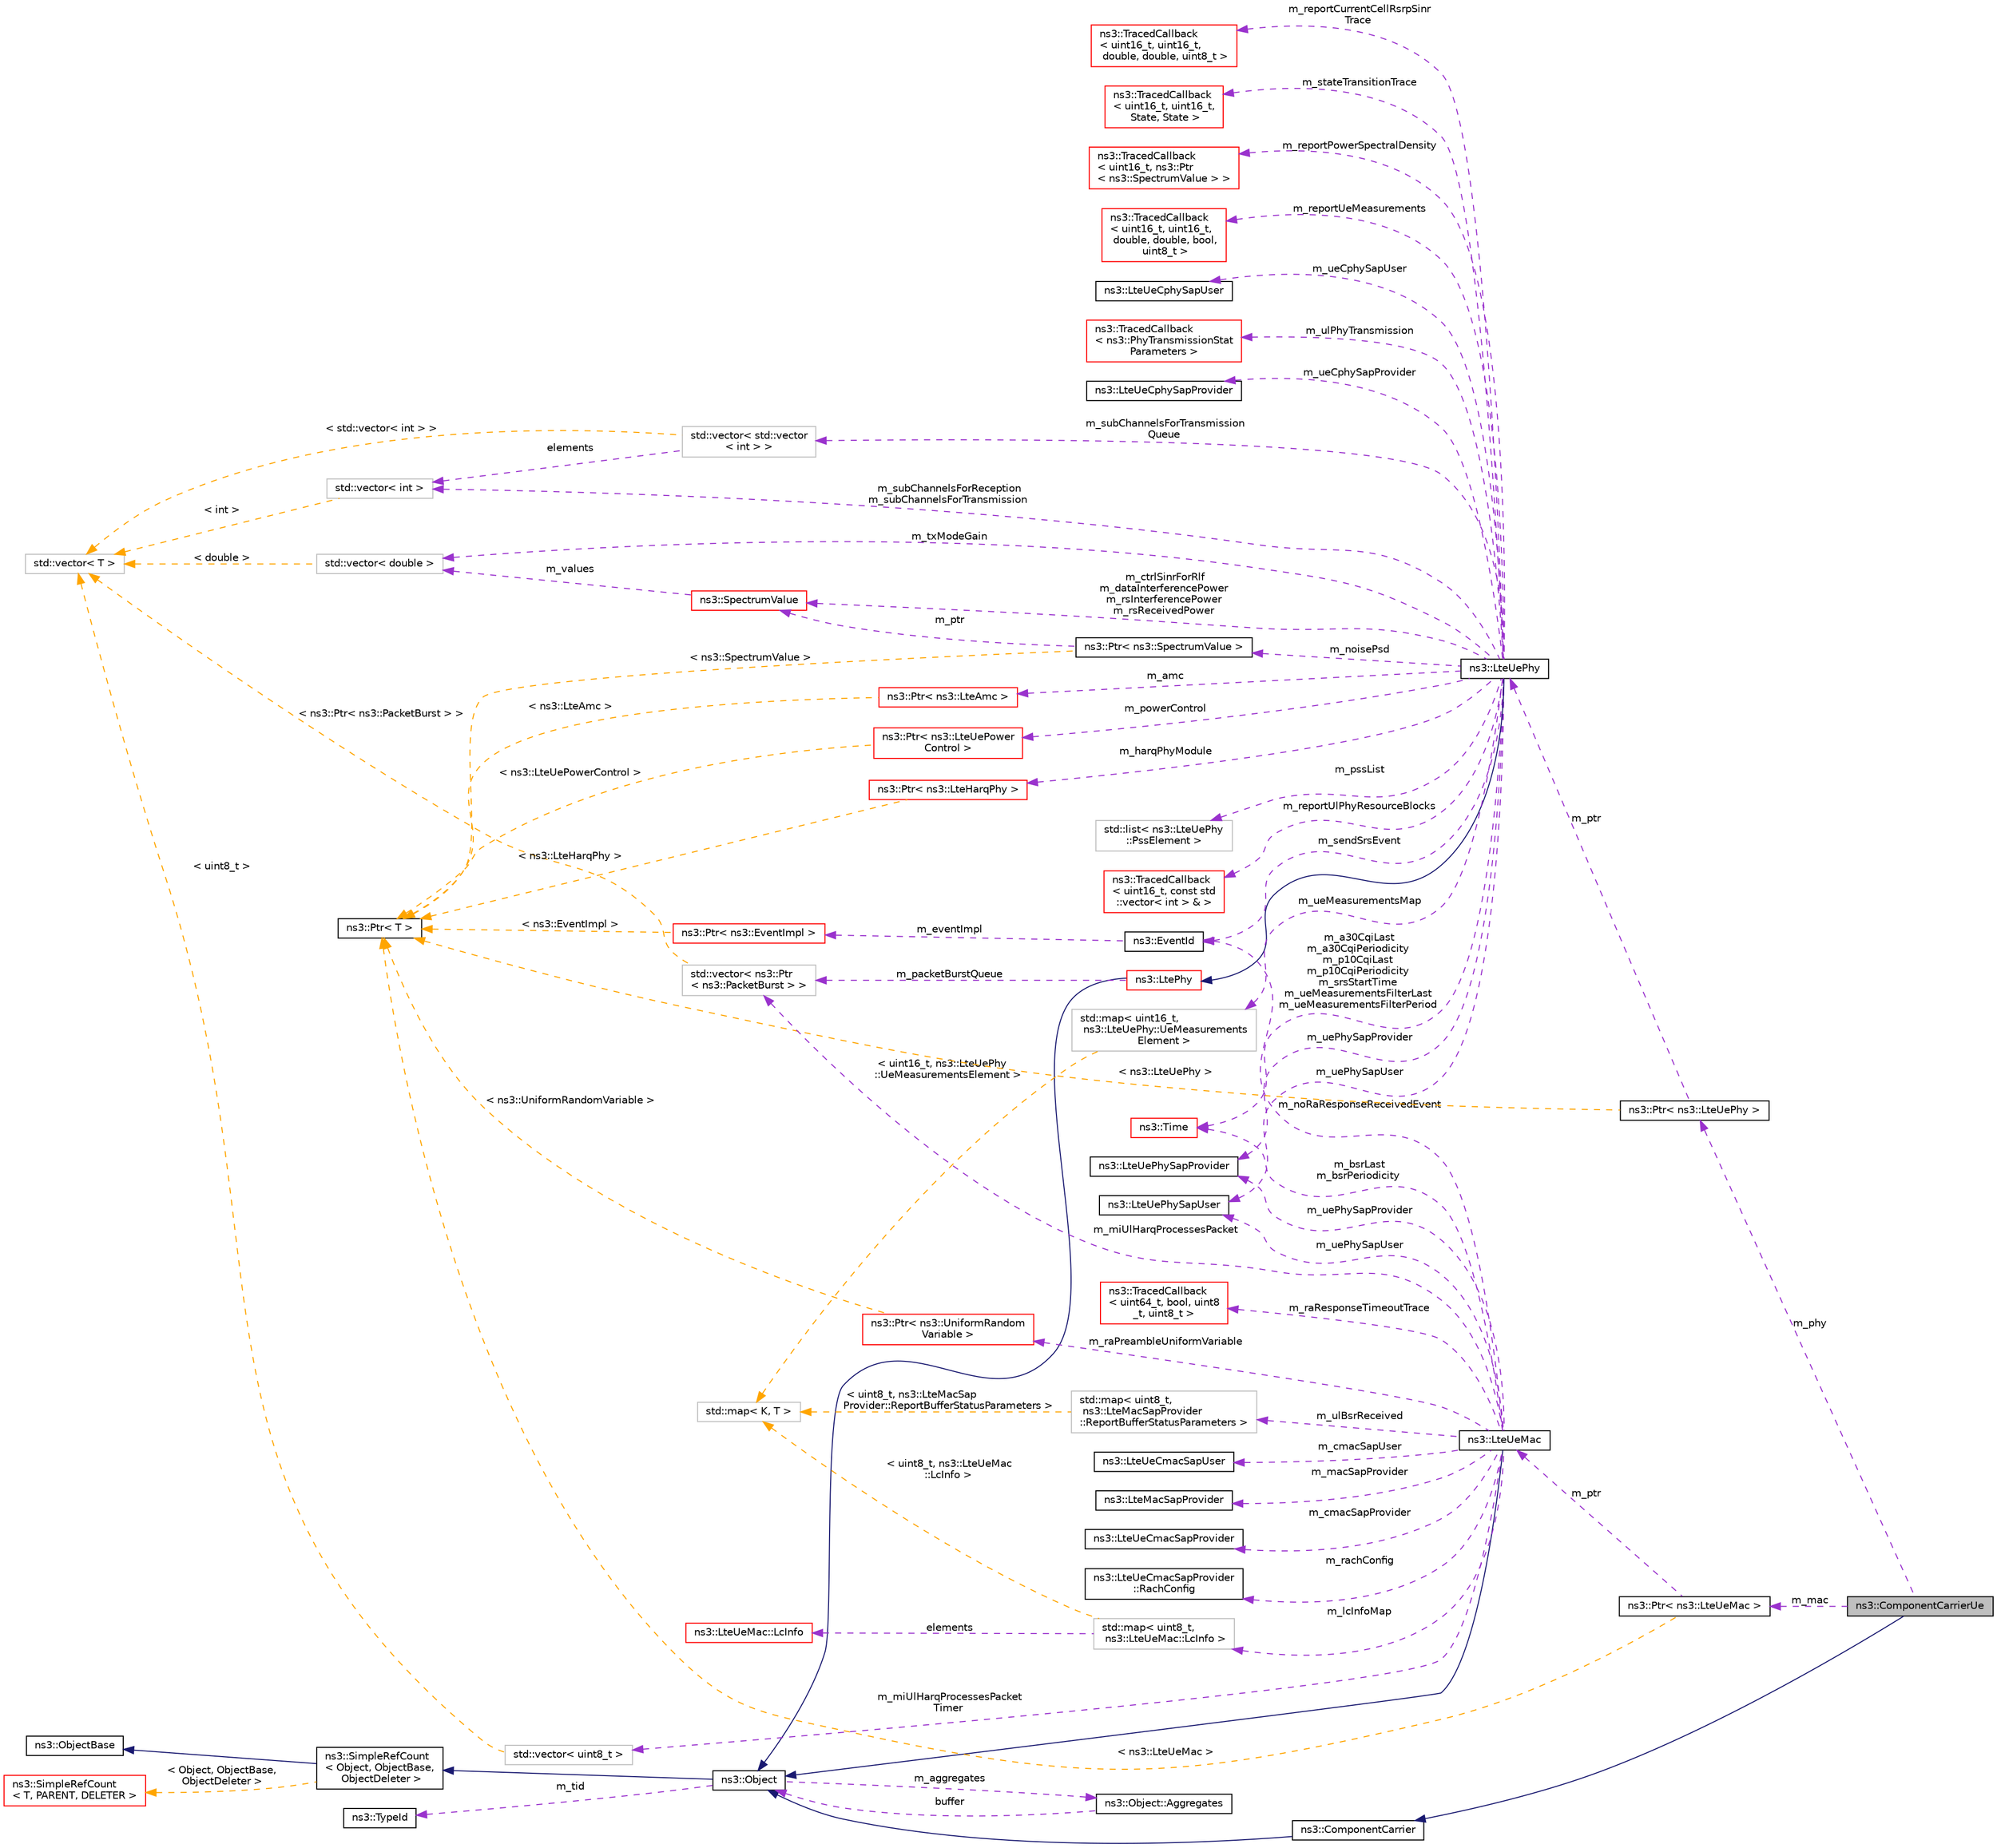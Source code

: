 digraph "ns3::ComponentCarrierUe"
{
 // LATEX_PDF_SIZE
  edge [fontname="Helvetica",fontsize="10",labelfontname="Helvetica",labelfontsize="10"];
  node [fontname="Helvetica",fontsize="10",shape=record];
  rankdir="LR";
  Node1 [label="ns3::ComponentCarrierUe",height=0.2,width=0.4,color="black", fillcolor="grey75", style="filled", fontcolor="black",tooltip="ComponentCarrierUe Object, it defines a single Carrier for the Ue."];
  Node2 -> Node1 [dir="back",color="midnightblue",fontsize="10",style="solid",fontname="Helvetica"];
  Node2 [label="ns3::ComponentCarrier",height=0.2,width=0.4,color="black", fillcolor="white", style="filled",URL="$classns3_1_1_component_carrier.html",tooltip="ComponentCarrier Object, it defines a single Carrier This is the parent class for both ComponentCarri..."];
  Node3 -> Node2 [dir="back",color="midnightblue",fontsize="10",style="solid",fontname="Helvetica"];
  Node3 [label="ns3::Object",height=0.2,width=0.4,color="black", fillcolor="white", style="filled",URL="$classns3_1_1_object.html",tooltip="A base class which provides memory management and object aggregation."];
  Node4 -> Node3 [dir="back",color="midnightblue",fontsize="10",style="solid",fontname="Helvetica"];
  Node4 [label="ns3::SimpleRefCount\l\< Object, ObjectBase,\l ObjectDeleter \>",height=0.2,width=0.4,color="black", fillcolor="white", style="filled",URL="$classns3_1_1_simple_ref_count.html",tooltip=" "];
  Node5 -> Node4 [dir="back",color="midnightblue",fontsize="10",style="solid",fontname="Helvetica"];
  Node5 [label="ns3::ObjectBase",height=0.2,width=0.4,color="black", fillcolor="white", style="filled",URL="$classns3_1_1_object_base.html",tooltip="Anchor the ns-3 type and attribute system."];
  Node6 -> Node4 [dir="back",color="orange",fontsize="10",style="dashed",label=" \< Object, ObjectBase,\l ObjectDeleter \>" ,fontname="Helvetica"];
  Node6 [label="ns3::SimpleRefCount\l\< T, PARENT, DELETER \>",height=0.2,width=0.4,color="red", fillcolor="white", style="filled",URL="$classns3_1_1_simple_ref_count.html",tooltip="A template-based reference counting class."];
  Node8 -> Node3 [dir="back",color="darkorchid3",fontsize="10",style="dashed",label=" m_tid" ,fontname="Helvetica"];
  Node8 [label="ns3::TypeId",height=0.2,width=0.4,color="black", fillcolor="white", style="filled",URL="$classns3_1_1_type_id.html",tooltip="a unique identifier for an interface."];
  Node9 -> Node3 [dir="back",color="darkorchid3",fontsize="10",style="dashed",label=" m_aggregates" ,fontname="Helvetica"];
  Node9 [label="ns3::Object::Aggregates",height=0.2,width=0.4,color="black", fillcolor="white", style="filled",URL="$structns3_1_1_object_1_1_aggregates.html",tooltip="The list of Objects aggregated to this one."];
  Node3 -> Node9 [dir="back",color="darkorchid3",fontsize="10",style="dashed",label=" buffer" ,fontname="Helvetica"];
  Node10 -> Node1 [dir="back",color="darkorchid3",fontsize="10",style="dashed",label=" m_mac" ,fontname="Helvetica"];
  Node10 [label="ns3::Ptr\< ns3::LteUeMac \>",height=0.2,width=0.4,color="black", fillcolor="white", style="filled",URL="$classns3_1_1_ptr.html",tooltip=" "];
  Node11 -> Node10 [dir="back",color="darkorchid3",fontsize="10",style="dashed",label=" m_ptr" ,fontname="Helvetica"];
  Node11 [label="ns3::LteUeMac",height=0.2,width=0.4,color="black", fillcolor="white", style="filled",URL="$classns3_1_1_lte_ue_mac.html",tooltip=" "];
  Node3 -> Node11 [dir="back",color="midnightblue",fontsize="10",style="solid",fontname="Helvetica"];
  Node12 -> Node11 [dir="back",color="darkorchid3",fontsize="10",style="dashed",label=" m_miUlHarqProcessesPacket\lTimer" ,fontname="Helvetica"];
  Node12 [label="std::vector\< uint8_t \>",height=0.2,width=0.4,color="grey75", fillcolor="white", style="filled",tooltip=" "];
  Node13 -> Node12 [dir="back",color="orange",fontsize="10",style="dashed",label=" \< uint8_t \>" ,fontname="Helvetica"];
  Node13 [label="std::vector\< T \>",height=0.2,width=0.4,color="grey75", fillcolor="white", style="filled",tooltip=" "];
  Node15 -> Node11 [dir="back",color="darkorchid3",fontsize="10",style="dashed",label=" m_cmacSapProvider" ,fontname="Helvetica"];
  Node15 [label="ns3::LteUeCmacSapProvider",height=0.2,width=0.4,color="black", fillcolor="white", style="filled",URL="$classns3_1_1_lte_ue_cmac_sap_provider.html",tooltip="Service Access Point (SAP) offered by the UE MAC to the UE RRC."];
  Node16 -> Node11 [dir="back",color="darkorchid3",fontsize="10",style="dashed",label=" m_lcInfoMap" ,fontname="Helvetica"];
  Node16 [label="std::map\< uint8_t,\l ns3::LteUeMac::LcInfo \>",height=0.2,width=0.4,color="grey75", fillcolor="white", style="filled",tooltip=" "];
  Node17 -> Node16 [dir="back",color="darkorchid3",fontsize="10",style="dashed",label=" elements" ,fontname="Helvetica"];
  Node17 [label="ns3::LteUeMac::LcInfo",height=0.2,width=0.4,color="red", fillcolor="white", style="filled",URL="$structns3_1_1_lte_ue_mac_1_1_lc_info.html",tooltip="LcInfo structure."];
  Node20 -> Node16 [dir="back",color="orange",fontsize="10",style="dashed",label=" \< uint8_t, ns3::LteUeMac\l::LcInfo \>" ,fontname="Helvetica"];
  Node20 [label="std::map\< K, T \>",height=0.2,width=0.4,color="grey75", fillcolor="white", style="filled",tooltip=" "];
  Node22 -> Node11 [dir="back",color="darkorchid3",fontsize="10",style="dashed",label=" m_noRaResponseReceivedEvent" ,fontname="Helvetica"];
  Node22 [label="ns3::EventId",height=0.2,width=0.4,color="black", fillcolor="white", style="filled",URL="$classns3_1_1_event_id.html",tooltip="An identifier for simulation events."];
  Node23 -> Node22 [dir="back",color="darkorchid3",fontsize="10",style="dashed",label=" m_eventImpl" ,fontname="Helvetica"];
  Node23 [label="ns3::Ptr\< ns3::EventImpl \>",height=0.2,width=0.4,color="red", fillcolor="white", style="filled",URL="$classns3_1_1_ptr.html",tooltip=" "];
  Node26 -> Node23 [dir="back",color="orange",fontsize="10",style="dashed",label=" \< ns3::EventImpl \>" ,fontname="Helvetica"];
  Node26 [label="ns3::Ptr\< T \>",height=0.2,width=0.4,color="black", fillcolor="white", style="filled",URL="$classns3_1_1_ptr.html",tooltip="Smart pointer class similar to boost::intrusive_ptr."];
  Node27 -> Node11 [dir="back",color="darkorchid3",fontsize="10",style="dashed",label=" m_uePhySapProvider" ,fontname="Helvetica"];
  Node27 [label="ns3::LteUePhySapProvider",height=0.2,width=0.4,color="black", fillcolor="white", style="filled",URL="$classns3_1_1_lte_ue_phy_sap_provider.html",tooltip="Service Access Point (SAP) offered by the UE-PHY to the UE-MAC."];
  Node28 -> Node11 [dir="back",color="darkorchid3",fontsize="10",style="dashed",label=" m_ulBsrReceived" ,fontname="Helvetica"];
  Node28 [label="std::map\< uint8_t,\l ns3::LteMacSapProvider\l::ReportBufferStatusParameters \>",height=0.2,width=0.4,color="grey75", fillcolor="white", style="filled",tooltip=" "];
  Node20 -> Node28 [dir="back",color="orange",fontsize="10",style="dashed",label=" \< uint8_t, ns3::LteMacSap\lProvider::ReportBufferStatusParameters \>" ,fontname="Helvetica"];
  Node30 -> Node11 [dir="back",color="darkorchid3",fontsize="10",style="dashed",label=" m_uePhySapUser" ,fontname="Helvetica"];
  Node30 [label="ns3::LteUePhySapUser",height=0.2,width=0.4,color="black", fillcolor="white", style="filled",URL="$classns3_1_1_lte_ue_phy_sap_user.html",tooltip="Service Access Point (SAP) offered by the PHY to the MAC."];
  Node31 -> Node11 [dir="back",color="darkorchid3",fontsize="10",style="dashed",label=" m_rachConfig" ,fontname="Helvetica"];
  Node31 [label="ns3::LteUeCmacSapProvider\l::RachConfig",height=0.2,width=0.4,color="black", fillcolor="white", style="filled",URL="$structns3_1_1_lte_ue_cmac_sap_provider_1_1_rach_config.html",tooltip="RachConfig structure."];
  Node32 -> Node11 [dir="back",color="darkorchid3",fontsize="10",style="dashed",label=" m_bsrLast\nm_bsrPeriodicity" ,fontname="Helvetica"];
  Node32 [label="ns3::Time",height=0.2,width=0.4,color="red", fillcolor="white", style="filled",URL="$classns3_1_1_time.html",tooltip="Simulation virtual time values and global simulation resolution."];
  Node34 -> Node11 [dir="back",color="darkorchid3",fontsize="10",style="dashed",label=" m_miUlHarqProcessesPacket" ,fontname="Helvetica"];
  Node34 [label="std::vector\< ns3::Ptr\l\< ns3::PacketBurst \> \>",height=0.2,width=0.4,color="grey75", fillcolor="white", style="filled",tooltip=" "];
  Node13 -> Node34 [dir="back",color="orange",fontsize="10",style="dashed",label=" \< ns3::Ptr\< ns3::PacketBurst \> \>" ,fontname="Helvetica"];
  Node56 -> Node11 [dir="back",color="darkorchid3",fontsize="10",style="dashed",label=" m_raPreambleUniformVariable" ,fontname="Helvetica"];
  Node56 [label="ns3::Ptr\< ns3::UniformRandom\lVariable \>",height=0.2,width=0.4,color="red", fillcolor="white", style="filled",URL="$classns3_1_1_ptr.html",tooltip=" "];
  Node26 -> Node56 [dir="back",color="orange",fontsize="10",style="dashed",label=" \< ns3::UniformRandomVariable \>" ,fontname="Helvetica"];
  Node60 -> Node11 [dir="back",color="darkorchid3",fontsize="10",style="dashed",label=" m_cmacSapUser" ,fontname="Helvetica"];
  Node60 [label="ns3::LteUeCmacSapUser",height=0.2,width=0.4,color="black", fillcolor="white", style="filled",URL="$classns3_1_1_lte_ue_cmac_sap_user.html",tooltip="Service Access Point (SAP) offered by the UE MAC to the UE RRC."];
  Node61 -> Node11 [dir="back",color="darkorchid3",fontsize="10",style="dashed",label=" m_macSapProvider" ,fontname="Helvetica"];
  Node61 [label="ns3::LteMacSapProvider",height=0.2,width=0.4,color="black", fillcolor="white", style="filled",URL="$classns3_1_1_lte_mac_sap_provider.html",tooltip="Service Access Point (SAP) offered by the MAC to the RLC See Femto Forum MAC Scheduler Interface Spec..."];
  Node62 -> Node11 [dir="back",color="darkorchid3",fontsize="10",style="dashed",label=" m_raResponseTimeoutTrace" ,fontname="Helvetica"];
  Node62 [label="ns3::TracedCallback\l\< uint64_t, bool, uint8\l_t, uint8_t \>",height=0.2,width=0.4,color="red", fillcolor="white", style="filled",URL="$classns3_1_1_traced_callback.html",tooltip=" "];
  Node26 -> Node10 [dir="back",color="orange",fontsize="10",style="dashed",label=" \< ns3::LteUeMac \>" ,fontname="Helvetica"];
  Node71 -> Node1 [dir="back",color="darkorchid3",fontsize="10",style="dashed",label=" m_phy" ,fontname="Helvetica"];
  Node71 [label="ns3::Ptr\< ns3::LteUePhy \>",height=0.2,width=0.4,color="black", fillcolor="white", style="filled",URL="$classns3_1_1_ptr.html",tooltip=" "];
  Node72 -> Node71 [dir="back",color="darkorchid3",fontsize="10",style="dashed",label=" m_ptr" ,fontname="Helvetica"];
  Node72 [label="ns3::LteUePhy",height=0.2,width=0.4,color="black", fillcolor="white", style="filled",URL="$classns3_1_1_lte_ue_phy.html",tooltip="The LteSpectrumPhy models the physical layer of LTE."];
  Node73 -> Node72 [dir="back",color="midnightblue",fontsize="10",style="solid",fontname="Helvetica"];
  Node73 [label="ns3::LtePhy",height=0.2,width=0.4,color="red", fillcolor="white", style="filled",URL="$classns3_1_1_lte_phy.html",tooltip="The LtePhy models the physical layer of LTE."];
  Node3 -> Node73 [dir="back",color="midnightblue",fontsize="10",style="solid",fontname="Helvetica"];
  Node34 -> Node73 [dir="back",color="darkorchid3",fontsize="10",style="dashed",label=" m_packetBurstQueue" ,fontname="Helvetica"];
  Node161 -> Node72 [dir="back",color="darkorchid3",fontsize="10",style="dashed",label=" m_subChannelsForTransmission\lQueue" ,fontname="Helvetica"];
  Node161 [label="std::vector\< std::vector\l\< int \> \>",height=0.2,width=0.4,color="grey75", fillcolor="white", style="filled",tooltip=" "];
  Node96 -> Node161 [dir="back",color="darkorchid3",fontsize="10",style="dashed",label=" elements" ,fontname="Helvetica"];
  Node96 [label="std::vector\< int \>",height=0.2,width=0.4,color="grey75", fillcolor="white", style="filled",tooltip=" "];
  Node13 -> Node96 [dir="back",color="orange",fontsize="10",style="dashed",label=" \< int \>" ,fontname="Helvetica"];
  Node13 -> Node161 [dir="back",color="orange",fontsize="10",style="dashed",label=" \< std::vector\< int \> \>" ,fontname="Helvetica"];
  Node162 -> Node72 [dir="back",color="darkorchid3",fontsize="10",style="dashed",label=" m_pssList" ,fontname="Helvetica"];
  Node162 [label="std::list\< ns3::LteUePhy\l::PssElement \>",height=0.2,width=0.4,color="grey75", fillcolor="white", style="filled",tooltip=" "];
  Node164 -> Node72 [dir="back",color="darkorchid3",fontsize="10",style="dashed",label=" m_reportUlPhyResourceBlocks" ,fontname="Helvetica"];
  Node164 [label="ns3::TracedCallback\l\< uint16_t, const std\l::vector\< int \> & \>",height=0.2,width=0.4,color="red", fillcolor="white", style="filled",URL="$classns3_1_1_traced_callback.html",tooltip=" "];
  Node165 -> Node72 [dir="back",color="darkorchid3",fontsize="10",style="dashed",label=" m_reportCurrentCellRsrpSinr\lTrace" ,fontname="Helvetica"];
  Node165 [label="ns3::TracedCallback\l\< uint16_t, uint16_t,\l double, double, uint8_t \>",height=0.2,width=0.4,color="red", fillcolor="white", style="filled",URL="$classns3_1_1_traced_callback.html",tooltip=" "];
  Node22 -> Node72 [dir="back",color="darkorchid3",fontsize="10",style="dashed",label=" m_sendSrsEvent" ,fontname="Helvetica"];
  Node27 -> Node72 [dir="back",color="darkorchid3",fontsize="10",style="dashed",label=" m_uePhySapProvider" ,fontname="Helvetica"];
  Node30 -> Node72 [dir="back",color="darkorchid3",fontsize="10",style="dashed",label=" m_uePhySapUser" ,fontname="Helvetica"];
  Node166 -> Node72 [dir="back",color="darkorchid3",fontsize="10",style="dashed",label=" m_stateTransitionTrace" ,fontname="Helvetica"];
  Node166 [label="ns3::TracedCallback\l\< uint16_t, uint16_t,\l State, State \>",height=0.2,width=0.4,color="red", fillcolor="white", style="filled",URL="$classns3_1_1_traced_callback.html",tooltip=" "];
  Node32 -> Node72 [dir="back",color="darkorchid3",fontsize="10",style="dashed",label=" m_a30CqiLast\nm_a30CqiPeriodicity\nm_p10CqiLast\nm_p10CqiPeriodicity\nm_srsStartTime\nm_ueMeasurementsFilterLast\nm_ueMeasurementsFilterPeriod" ,fontname="Helvetica"];
  Node167 -> Node72 [dir="back",color="darkorchid3",fontsize="10",style="dashed",label=" m_reportPowerSpectralDensity" ,fontname="Helvetica"];
  Node167 [label="ns3::TracedCallback\l\< uint16_t, ns3::Ptr\l\< ns3::SpectrumValue \> \>",height=0.2,width=0.4,color="red", fillcolor="white", style="filled",URL="$classns3_1_1_traced_callback.html",tooltip=" "];
  Node168 -> Node72 [dir="back",color="darkorchid3",fontsize="10",style="dashed",label=" m_ueMeasurementsMap" ,fontname="Helvetica"];
  Node168 [label="std::map\< uint16_t,\l ns3::LteUePhy::UeMeasurements\lElement \>",height=0.2,width=0.4,color="grey75", fillcolor="white", style="filled",tooltip=" "];
  Node20 -> Node168 [dir="back",color="orange",fontsize="10",style="dashed",label=" \< uint16_t, ns3::LteUePhy\l::UeMeasurementsElement \>" ,fontname="Helvetica"];
  Node116 -> Node72 [dir="back",color="darkorchid3",fontsize="10",style="dashed",label=" m_noisePsd" ,fontname="Helvetica"];
  Node116 [label="ns3::Ptr\< ns3::SpectrumValue \>",height=0.2,width=0.4,color="black", fillcolor="white", style="filled",URL="$classns3_1_1_ptr.html",tooltip=" "];
  Node108 -> Node116 [dir="back",color="darkorchid3",fontsize="10",style="dashed",label=" m_ptr" ,fontname="Helvetica"];
  Node108 [label="ns3::SpectrumValue",height=0.2,width=0.4,color="red", fillcolor="white", style="filled",URL="$classns3_1_1_spectrum_value.html",tooltip="Set of values corresponding to a given SpectrumModel."];
  Node115 -> Node108 [dir="back",color="darkorchid3",fontsize="10",style="dashed",label=" m_values" ,fontname="Helvetica"];
  Node115 [label="std::vector\< double \>",height=0.2,width=0.4,color="grey75", fillcolor="white", style="filled",tooltip=" "];
  Node13 -> Node115 [dir="back",color="orange",fontsize="10",style="dashed",label=" \< double \>" ,fontname="Helvetica"];
  Node26 -> Node116 [dir="back",color="orange",fontsize="10",style="dashed",label=" \< ns3::SpectrumValue \>" ,fontname="Helvetica"];
  Node170 -> Node72 [dir="back",color="darkorchid3",fontsize="10",style="dashed",label=" m_reportUeMeasurements" ,fontname="Helvetica"];
  Node170 [label="ns3::TracedCallback\l\< uint16_t, uint16_t,\l double, double, bool,\l uint8_t \>",height=0.2,width=0.4,color="red", fillcolor="white", style="filled",URL="$classns3_1_1_traced_callback.html",tooltip=" "];
  Node108 -> Node72 [dir="back",color="darkorchid3",fontsize="10",style="dashed",label=" m_ctrlSinrForRlf\nm_dataInterferencePower\nm_rsInterferencePower\nm_rsReceivedPower" ,fontname="Helvetica"];
  Node171 -> Node72 [dir="back",color="darkorchid3",fontsize="10",style="dashed",label=" m_ueCphySapUser" ,fontname="Helvetica"];
  Node171 [label="ns3::LteUeCphySapUser",height=0.2,width=0.4,color="black", fillcolor="white", style="filled",URL="$classns3_1_1_lte_ue_cphy_sap_user.html",tooltip="Service Access Point (SAP) offered by the UE PHY to the UE RRC for control purposes."];
  Node172 -> Node72 [dir="back",color="darkorchid3",fontsize="10",style="dashed",label=" m_powerControl" ,fontname="Helvetica"];
  Node172 [label="ns3::Ptr\< ns3::LteUePower\lControl \>",height=0.2,width=0.4,color="red", fillcolor="white", style="filled",URL="$classns3_1_1_ptr.html",tooltip=" "];
  Node26 -> Node172 [dir="back",color="orange",fontsize="10",style="dashed",label=" \< ns3::LteUePowerControl \>" ,fontname="Helvetica"];
  Node96 -> Node72 [dir="back",color="darkorchid3",fontsize="10",style="dashed",label=" m_subChannelsForReception\nm_subChannelsForTransmission" ,fontname="Helvetica"];
  Node177 -> Node72 [dir="back",color="darkorchid3",fontsize="10",style="dashed",label=" m_ulPhyTransmission" ,fontname="Helvetica"];
  Node177 [label="ns3::TracedCallback\l\< ns3::PhyTransmissionStat\lParameters \>",height=0.2,width=0.4,color="red", fillcolor="white", style="filled",URL="$classns3_1_1_traced_callback.html",tooltip=" "];
  Node127 -> Node72 [dir="back",color="darkorchid3",fontsize="10",style="dashed",label=" m_harqPhyModule" ,fontname="Helvetica"];
  Node127 [label="ns3::Ptr\< ns3::LteHarqPhy \>",height=0.2,width=0.4,color="red", fillcolor="white", style="filled",URL="$classns3_1_1_ptr.html",tooltip=" "];
  Node26 -> Node127 [dir="back",color="orange",fontsize="10",style="dashed",label=" \< ns3::LteHarqPhy \>" ,fontname="Helvetica"];
  Node178 -> Node72 [dir="back",color="darkorchid3",fontsize="10",style="dashed",label=" m_ueCphySapProvider" ,fontname="Helvetica"];
  Node178 [label="ns3::LteUeCphySapProvider",height=0.2,width=0.4,color="black", fillcolor="white", style="filled",URL="$classns3_1_1_lte_ue_cphy_sap_provider.html",tooltip="Service Access Point (SAP) offered by the UE PHY to the UE RRC for control purposes."];
  Node179 -> Node72 [dir="back",color="darkorchid3",fontsize="10",style="dashed",label=" m_amc" ,fontname="Helvetica"];
  Node179 [label="ns3::Ptr\< ns3::LteAmc \>",height=0.2,width=0.4,color="red", fillcolor="white", style="filled",URL="$classns3_1_1_ptr.html",tooltip=" "];
  Node26 -> Node179 [dir="back",color="orange",fontsize="10",style="dashed",label=" \< ns3::LteAmc \>" ,fontname="Helvetica"];
  Node115 -> Node72 [dir="back",color="darkorchid3",fontsize="10",style="dashed",label=" m_txModeGain" ,fontname="Helvetica"];
  Node26 -> Node71 [dir="back",color="orange",fontsize="10",style="dashed",label=" \< ns3::LteUePhy \>" ,fontname="Helvetica"];
}
